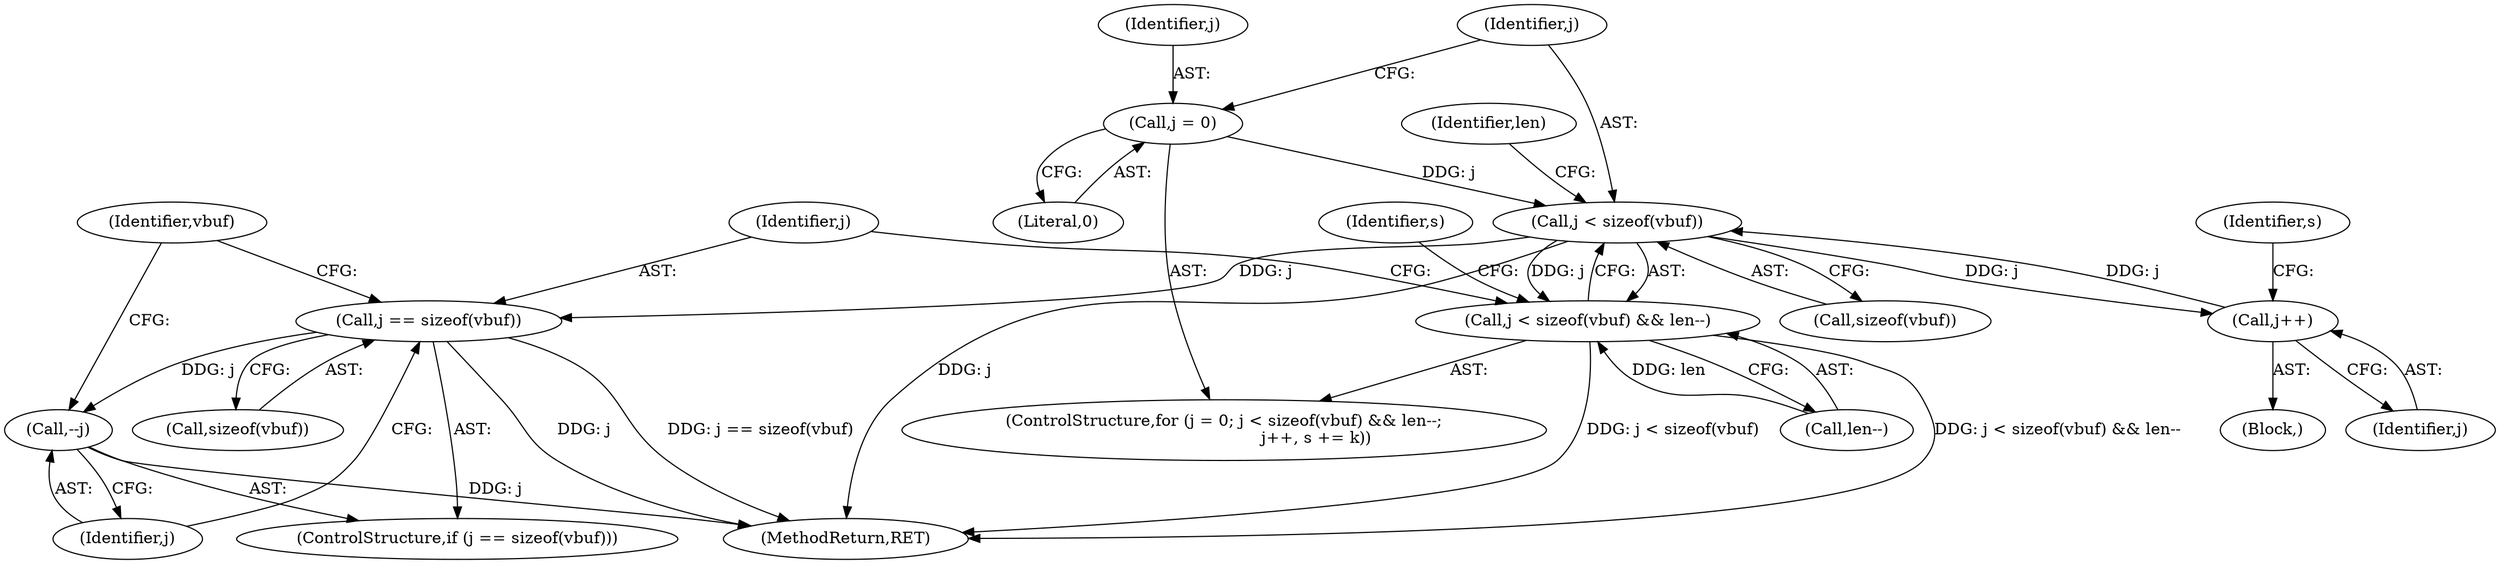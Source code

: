 digraph "0_file_6d209c1c489457397a5763bca4b28e43aac90391_0@API" {
"1000308" [label="(Call,j < sizeof(vbuf))"];
"1000315" [label="(Call,j++)"];
"1000308" [label="(Call,j < sizeof(vbuf))"];
"1000304" [label="(Call,j = 0)"];
"1000307" [label="(Call,j < sizeof(vbuf) && len--)"];
"1000340" [label="(Call,j == sizeof(vbuf))"];
"1000344" [label="(Call,--j)"];
"1000313" [label="(Identifier,len)"];
"1000309" [label="(Identifier,j)"];
"1000339" [label="(ControlStructure,if (j == sizeof(vbuf)))"];
"1000324" [label="(Identifier,s)"];
"1000307" [label="(Call,j < sizeof(vbuf) && len--)"];
"1000318" [label="(Identifier,s)"];
"1000312" [label="(Call,len--)"];
"1000348" [label="(Identifier,vbuf)"];
"1000314" [label="(Block,)"];
"1000340" [label="(Call,j == sizeof(vbuf))"];
"1000505" [label="(MethodReturn,RET)"];
"1000310" [label="(Call,sizeof(vbuf))"];
"1000316" [label="(Identifier,j)"];
"1000303" [label="(ControlStructure,for (j = 0; j < sizeof(vbuf) && len--;\n                                    j++, s += k))"];
"1000308" [label="(Call,j < sizeof(vbuf))"];
"1000304" [label="(Call,j = 0)"];
"1000306" [label="(Literal,0)"];
"1000305" [label="(Identifier,j)"];
"1000345" [label="(Identifier,j)"];
"1000344" [label="(Call,--j)"];
"1000341" [label="(Identifier,j)"];
"1000342" [label="(Call,sizeof(vbuf))"];
"1000315" [label="(Call,j++)"];
"1000308" -> "1000307"  [label="AST: "];
"1000308" -> "1000310"  [label="CFG: "];
"1000309" -> "1000308"  [label="AST: "];
"1000310" -> "1000308"  [label="AST: "];
"1000313" -> "1000308"  [label="CFG: "];
"1000307" -> "1000308"  [label="CFG: "];
"1000308" -> "1000505"  [label="DDG: j"];
"1000308" -> "1000307"  [label="DDG: j"];
"1000315" -> "1000308"  [label="DDG: j"];
"1000304" -> "1000308"  [label="DDG: j"];
"1000308" -> "1000315"  [label="DDG: j"];
"1000308" -> "1000340"  [label="DDG: j"];
"1000315" -> "1000314"  [label="AST: "];
"1000315" -> "1000316"  [label="CFG: "];
"1000316" -> "1000315"  [label="AST: "];
"1000318" -> "1000315"  [label="CFG: "];
"1000304" -> "1000303"  [label="AST: "];
"1000304" -> "1000306"  [label="CFG: "];
"1000305" -> "1000304"  [label="AST: "];
"1000306" -> "1000304"  [label="AST: "];
"1000309" -> "1000304"  [label="CFG: "];
"1000307" -> "1000303"  [label="AST: "];
"1000307" -> "1000312"  [label="CFG: "];
"1000312" -> "1000307"  [label="AST: "];
"1000324" -> "1000307"  [label="CFG: "];
"1000341" -> "1000307"  [label="CFG: "];
"1000307" -> "1000505"  [label="DDG: j < sizeof(vbuf) && len--"];
"1000307" -> "1000505"  [label="DDG: j < sizeof(vbuf)"];
"1000312" -> "1000307"  [label="DDG: len"];
"1000340" -> "1000339"  [label="AST: "];
"1000340" -> "1000342"  [label="CFG: "];
"1000341" -> "1000340"  [label="AST: "];
"1000342" -> "1000340"  [label="AST: "];
"1000345" -> "1000340"  [label="CFG: "];
"1000348" -> "1000340"  [label="CFG: "];
"1000340" -> "1000505"  [label="DDG: j == sizeof(vbuf)"];
"1000340" -> "1000505"  [label="DDG: j"];
"1000340" -> "1000344"  [label="DDG: j"];
"1000344" -> "1000339"  [label="AST: "];
"1000344" -> "1000345"  [label="CFG: "];
"1000345" -> "1000344"  [label="AST: "];
"1000348" -> "1000344"  [label="CFG: "];
"1000344" -> "1000505"  [label="DDG: j"];
}
